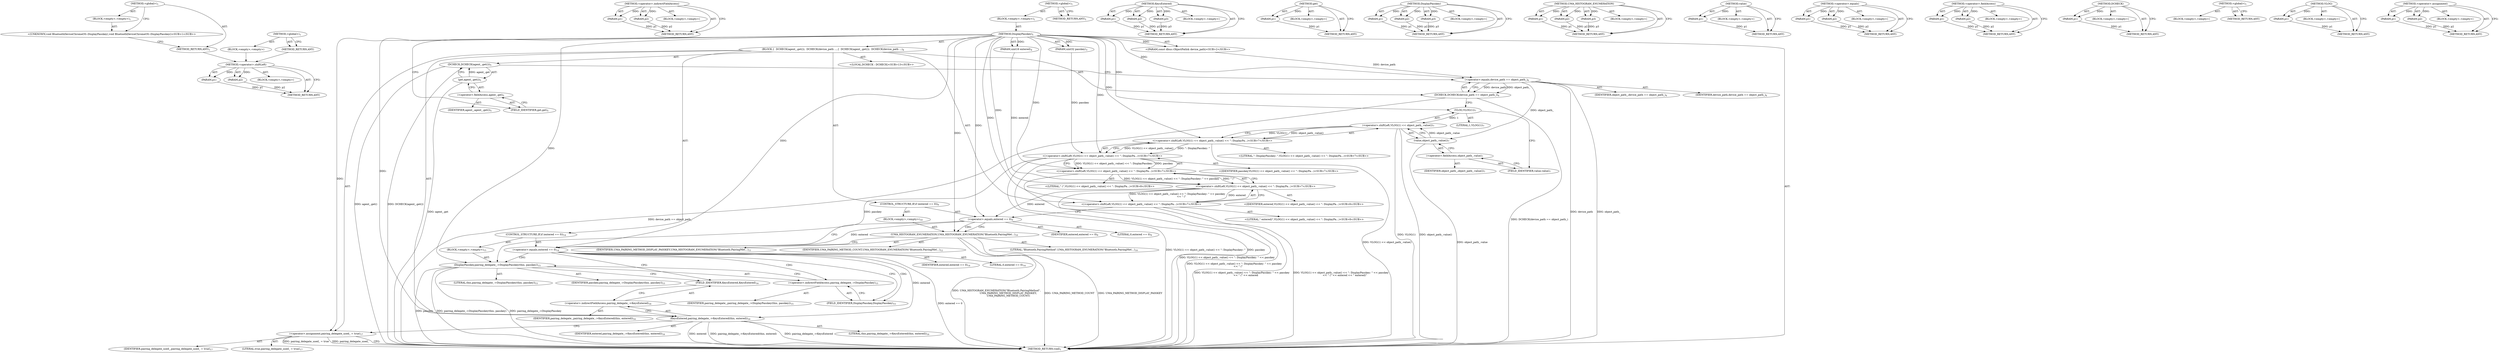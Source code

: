 digraph "&lt;global&gt;" {
vulnerable_122 [label=<(METHOD,&lt;operator&gt;.shiftLeft)>];
vulnerable_123 [label=<(PARAM,p1)>];
vulnerable_124 [label=<(PARAM,p2)>];
vulnerable_125 [label=<(BLOCK,&lt;empty&gt;,&lt;empty&gt;)>];
vulnerable_126 [label=<(METHOD_RETURN,ANY)>];
vulnerable_147 [label=<(METHOD,&lt;operator&gt;.indirectFieldAccess)>];
vulnerable_148 [label=<(PARAM,p1)>];
vulnerable_149 [label=<(PARAM,p2)>];
vulnerable_150 [label=<(BLOCK,&lt;empty&gt;,&lt;empty&gt;)>];
vulnerable_151 [label=<(METHOD_RETURN,ANY)>];
vulnerable_6 [label=<(METHOD,&lt;global&gt;)<SUB>1</SUB>>];
vulnerable_7 [label=<(BLOCK,&lt;empty&gt;,&lt;empty&gt;)<SUB>1</SUB>>];
vulnerable_8 [label=<(METHOD,DisplayPasskey)<SUB>1</SUB>>];
vulnerable_9 [label="<(PARAM,const dbus::ObjectPath&amp; device_path)<SUB>2</SUB>>"];
vulnerable_10 [label=<(PARAM,uint32 passkey)<SUB>3</SUB>>];
vulnerable_11 [label=<(PARAM,uint16 entered)<SUB>4</SUB>>];
vulnerable_12 [label=<(BLOCK,{
  DCHECK(agent_.get());
  DCHECK(device_path ...,{
  DCHECK(agent_.get());
  DCHECK(device_path ...)<SUB>4</SUB>>];
vulnerable_13 [label=<(DCHECK,DCHECK(agent_.get()))<SUB>5</SUB>>];
vulnerable_14 [label=<(get,agent_.get())<SUB>5</SUB>>];
vulnerable_15 [label=<(&lt;operator&gt;.fieldAccess,agent_.get)<SUB>5</SUB>>];
vulnerable_16 [label=<(IDENTIFIER,agent_,agent_.get())<SUB>5</SUB>>];
vulnerable_17 [label=<(FIELD_IDENTIFIER,get,get)<SUB>5</SUB>>];
vulnerable_18 [label=<(DCHECK,DCHECK(device_path == object_path_))<SUB>6</SUB>>];
vulnerable_19 [label=<(&lt;operator&gt;.equals,device_path == object_path_)<SUB>6</SUB>>];
vulnerable_20 [label=<(IDENTIFIER,device_path,device_path == object_path_)<SUB>6</SUB>>];
vulnerable_21 [label=<(IDENTIFIER,object_path_,device_path == object_path_)<SUB>6</SUB>>];
vulnerable_22 [label="<(&lt;operator&gt;.shiftLeft,VLOG(1) &lt;&lt; object_path_.value() &lt;&lt; &quot;: DisplayPa...)<SUB>7</SUB>>"];
vulnerable_23 [label="<(&lt;operator&gt;.shiftLeft,VLOG(1) &lt;&lt; object_path_.value() &lt;&lt; &quot;: DisplayPa...)<SUB>7</SUB>>"];
vulnerable_24 [label="<(&lt;operator&gt;.shiftLeft,VLOG(1) &lt;&lt; object_path_.value() &lt;&lt; &quot;: DisplayPa...)<SUB>7</SUB>>"];
vulnerable_25 [label="<(&lt;operator&gt;.shiftLeft,VLOG(1) &lt;&lt; object_path_.value() &lt;&lt; &quot;: DisplayPa...)<SUB>7</SUB>>"];
vulnerable_26 [label="<(&lt;operator&gt;.shiftLeft,VLOG(1) &lt;&lt; object_path_.value() &lt;&lt; &quot;: DisplayPa...)<SUB>7</SUB>>"];
vulnerable_27 [label=<(&lt;operator&gt;.shiftLeft,VLOG(1) &lt;&lt; object_path_.value())<SUB>7</SUB>>];
vulnerable_28 [label=<(VLOG,VLOG(1))<SUB>7</SUB>>];
vulnerable_29 [label=<(LITERAL,1,VLOG(1))<SUB>7</SUB>>];
vulnerable_30 [label=<(value,object_path_.value())<SUB>7</SUB>>];
vulnerable_31 [label=<(&lt;operator&gt;.fieldAccess,object_path_.value)<SUB>7</SUB>>];
vulnerable_32 [label=<(IDENTIFIER,object_path_,object_path_.value())<SUB>7</SUB>>];
vulnerable_33 [label=<(FIELD_IDENTIFIER,value,value)<SUB>7</SUB>>];
vulnerable_34 [label="<(LITERAL,&quot;: DisplayPasskey: &quot;,VLOG(1) &lt;&lt; object_path_.value() &lt;&lt; &quot;: DisplayPa...)<SUB>7</SUB>>"];
vulnerable_35 [label="<(IDENTIFIER,passkey,VLOG(1) &lt;&lt; object_path_.value() &lt;&lt; &quot;: DisplayPa...)<SUB>7</SUB>>"];
vulnerable_36 [label="<(LITERAL,&quot; (&quot;,VLOG(1) &lt;&lt; object_path_.value() &lt;&lt; &quot;: DisplayPa...)<SUB>8</SUB>>"];
vulnerable_37 [label="<(IDENTIFIER,entered,VLOG(1) &lt;&lt; object_path_.value() &lt;&lt; &quot;: DisplayPa...)<SUB>8</SUB>>"];
vulnerable_38 [label="<(LITERAL,&quot; entered)&quot;,VLOG(1) &lt;&lt; object_path_.value() &lt;&lt; &quot;: DisplayPa...)<SUB>8</SUB>>"];
vulnerable_39 [label=<(CONTROL_STRUCTURE,IF,if (entered == 0))<SUB>9</SUB>>];
vulnerable_40 [label=<(&lt;operator&gt;.equals,entered == 0)<SUB>9</SUB>>];
vulnerable_41 [label=<(IDENTIFIER,entered,entered == 0)<SUB>9</SUB>>];
vulnerable_42 [label=<(LITERAL,0,entered == 0)<SUB>9</SUB>>];
vulnerable_43 [label=<(BLOCK,&lt;empty&gt;,&lt;empty&gt;)<SUB>10</SUB>>];
vulnerable_44 [label=<(UMA_HISTOGRAM_ENUMERATION,UMA_HISTOGRAM_ENUMERATION(&quot;Bluetooth.PairingMet...)<SUB>10</SUB>>];
vulnerable_45 [label=<(LITERAL,&quot;Bluetooth.PairingMethod&quot;,UMA_HISTOGRAM_ENUMERATION(&quot;Bluetooth.PairingMet...)<SUB>10</SUB>>];
vulnerable_46 [label=<(IDENTIFIER,UMA_PAIRING_METHOD_DISPLAY_PASSKEY,UMA_HISTOGRAM_ENUMERATION(&quot;Bluetooth.PairingMet...)<SUB>11</SUB>>];
vulnerable_47 [label=<(IDENTIFIER,UMA_PAIRING_METHOD_COUNT,UMA_HISTOGRAM_ENUMERATION(&quot;Bluetooth.PairingMet...)<SUB>12</SUB>>];
vulnerable_48 [label="<(LOCAL,DCHECK : DCHECK)<SUB>13</SUB>>"];
vulnerable_49 [label=<(CONTROL_STRUCTURE,IF,if (entered == 0))<SUB>14</SUB>>];
vulnerable_50 [label=<(&lt;operator&gt;.equals,entered == 0)<SUB>14</SUB>>];
vulnerable_51 [label=<(IDENTIFIER,entered,entered == 0)<SUB>14</SUB>>];
vulnerable_52 [label=<(LITERAL,0,entered == 0)<SUB>14</SUB>>];
vulnerable_53 [label=<(BLOCK,&lt;empty&gt;,&lt;empty&gt;)<SUB>15</SUB>>];
vulnerable_54 [label=<(DisplayPasskey,pairing_delegate_-&gt;DisplayPasskey(this, passkey))<SUB>15</SUB>>];
vulnerable_55 [label=<(&lt;operator&gt;.indirectFieldAccess,pairing_delegate_-&gt;DisplayPasskey)<SUB>15</SUB>>];
vulnerable_56 [label=<(IDENTIFIER,pairing_delegate_,pairing_delegate_-&gt;DisplayPasskey(this, passkey))<SUB>15</SUB>>];
vulnerable_57 [label=<(FIELD_IDENTIFIER,DisplayPasskey,DisplayPasskey)<SUB>15</SUB>>];
vulnerable_58 [label=<(LITERAL,this,pairing_delegate_-&gt;DisplayPasskey(this, passkey))<SUB>15</SUB>>];
vulnerable_59 [label=<(IDENTIFIER,passkey,pairing_delegate_-&gt;DisplayPasskey(this, passkey))<SUB>15</SUB>>];
vulnerable_60 [label=<(KeysEntered,pairing_delegate_-&gt;KeysEntered(this, entered))<SUB>16</SUB>>];
vulnerable_61 [label=<(&lt;operator&gt;.indirectFieldAccess,pairing_delegate_-&gt;KeysEntered)<SUB>16</SUB>>];
vulnerable_62 [label=<(IDENTIFIER,pairing_delegate_,pairing_delegate_-&gt;KeysEntered(this, entered))<SUB>16</SUB>>];
vulnerable_63 [label=<(FIELD_IDENTIFIER,KeysEntered,KeysEntered)<SUB>16</SUB>>];
vulnerable_64 [label=<(LITERAL,this,pairing_delegate_-&gt;KeysEntered(this, entered))<SUB>16</SUB>>];
vulnerable_65 [label=<(IDENTIFIER,entered,pairing_delegate_-&gt;KeysEntered(this, entered))<SUB>16</SUB>>];
vulnerable_66 [label=<(&lt;operator&gt;.assignment,pairing_delegate_used_ = true)<SUB>17</SUB>>];
vulnerable_67 [label=<(IDENTIFIER,pairing_delegate_used_,pairing_delegate_used_ = true)<SUB>17</SUB>>];
vulnerable_68 [label=<(LITERAL,true,pairing_delegate_used_ = true)<SUB>17</SUB>>];
vulnerable_69 [label=<(METHOD_RETURN,void)<SUB>1</SUB>>];
vulnerable_71 [label=<(METHOD_RETURN,ANY)<SUB>1</SUB>>];
vulnerable_152 [label=<(METHOD,KeysEntered)>];
vulnerable_153 [label=<(PARAM,p1)>];
vulnerable_154 [label=<(PARAM,p2)>];
vulnerable_155 [label=<(PARAM,p3)>];
vulnerable_156 [label=<(BLOCK,&lt;empty&gt;,&lt;empty&gt;)>];
vulnerable_157 [label=<(METHOD_RETURN,ANY)>];
vulnerable_108 [label=<(METHOD,get)>];
vulnerable_109 [label=<(PARAM,p1)>];
vulnerable_110 [label=<(BLOCK,&lt;empty&gt;,&lt;empty&gt;)>];
vulnerable_111 [label=<(METHOD_RETURN,ANY)>];
vulnerable_141 [label=<(METHOD,DisplayPasskey)>];
vulnerable_142 [label=<(PARAM,p1)>];
vulnerable_143 [label=<(PARAM,p2)>];
vulnerable_144 [label=<(PARAM,p3)>];
vulnerable_145 [label=<(BLOCK,&lt;empty&gt;,&lt;empty&gt;)>];
vulnerable_146 [label=<(METHOD_RETURN,ANY)>];
vulnerable_135 [label=<(METHOD,UMA_HISTOGRAM_ENUMERATION)>];
vulnerable_136 [label=<(PARAM,p1)>];
vulnerable_137 [label=<(PARAM,p2)>];
vulnerable_138 [label=<(PARAM,p3)>];
vulnerable_139 [label=<(BLOCK,&lt;empty&gt;,&lt;empty&gt;)>];
vulnerable_140 [label=<(METHOD_RETURN,ANY)>];
vulnerable_131 [label=<(METHOD,value)>];
vulnerable_132 [label=<(PARAM,p1)>];
vulnerable_133 [label=<(BLOCK,&lt;empty&gt;,&lt;empty&gt;)>];
vulnerable_134 [label=<(METHOD_RETURN,ANY)>];
vulnerable_117 [label=<(METHOD,&lt;operator&gt;.equals)>];
vulnerable_118 [label=<(PARAM,p1)>];
vulnerable_119 [label=<(PARAM,p2)>];
vulnerable_120 [label=<(BLOCK,&lt;empty&gt;,&lt;empty&gt;)>];
vulnerable_121 [label=<(METHOD_RETURN,ANY)>];
vulnerable_112 [label=<(METHOD,&lt;operator&gt;.fieldAccess)>];
vulnerable_113 [label=<(PARAM,p1)>];
vulnerable_114 [label=<(PARAM,p2)>];
vulnerable_115 [label=<(BLOCK,&lt;empty&gt;,&lt;empty&gt;)>];
vulnerable_116 [label=<(METHOD_RETURN,ANY)>];
vulnerable_104 [label=<(METHOD,DCHECK)>];
vulnerable_105 [label=<(PARAM,p1)>];
vulnerable_106 [label=<(BLOCK,&lt;empty&gt;,&lt;empty&gt;)>];
vulnerable_107 [label=<(METHOD_RETURN,ANY)>];
vulnerable_98 [label=<(METHOD,&lt;global&gt;)<SUB>1</SUB>>];
vulnerable_99 [label=<(BLOCK,&lt;empty&gt;,&lt;empty&gt;)>];
vulnerable_100 [label=<(METHOD_RETURN,ANY)>];
vulnerable_127 [label=<(METHOD,VLOG)>];
vulnerable_128 [label=<(PARAM,p1)>];
vulnerable_129 [label=<(BLOCK,&lt;empty&gt;,&lt;empty&gt;)>];
vulnerable_130 [label=<(METHOD_RETURN,ANY)>];
vulnerable_158 [label=<(METHOD,&lt;operator&gt;.assignment)>];
vulnerable_159 [label=<(PARAM,p1)>];
vulnerable_160 [label=<(PARAM,p2)>];
vulnerable_161 [label=<(BLOCK,&lt;empty&gt;,&lt;empty&gt;)>];
vulnerable_162 [label=<(METHOD_RETURN,ANY)>];
fixed_6 [label=<(METHOD,&lt;global&gt;)<SUB>1</SUB>>];
fixed_7 [label=<(BLOCK,&lt;empty&gt;,&lt;empty&gt;)<SUB>1</SUB>>];
fixed_8 [label="<(UNKNOWN,void BluetoothDeviceChromeOS::DisplayPasskey(,void BluetoothDeviceChromeOS::DisplayPasskey()<SUB>1</SUB>>"];
fixed_9 [label=<(METHOD_RETURN,ANY)<SUB>1</SUB>>];
fixed_14 [label=<(METHOD,&lt;global&gt;)<SUB>1</SUB>>];
fixed_15 [label=<(BLOCK,&lt;empty&gt;,&lt;empty&gt;)>];
fixed_16 [label=<(METHOD_RETURN,ANY)>];
vulnerable_122 -> vulnerable_123  [key=0, label="AST: "];
vulnerable_122 -> vulnerable_123  [key=1, label="DDG: "];
vulnerable_122 -> vulnerable_125  [key=0, label="AST: "];
vulnerable_122 -> vulnerable_124  [key=0, label="AST: "];
vulnerable_122 -> vulnerable_124  [key=1, label="DDG: "];
vulnerable_122 -> vulnerable_126  [key=0, label="AST: "];
vulnerable_122 -> vulnerable_126  [key=1, label="CFG: "];
vulnerable_123 -> vulnerable_126  [key=0, label="DDG: p1"];
vulnerable_124 -> vulnerable_126  [key=0, label="DDG: p2"];
vulnerable_147 -> vulnerable_148  [key=0, label="AST: "];
vulnerable_147 -> vulnerable_148  [key=1, label="DDG: "];
vulnerable_147 -> vulnerable_150  [key=0, label="AST: "];
vulnerable_147 -> vulnerable_149  [key=0, label="AST: "];
vulnerable_147 -> vulnerable_149  [key=1, label="DDG: "];
vulnerable_147 -> vulnerable_151  [key=0, label="AST: "];
vulnerable_147 -> vulnerable_151  [key=1, label="CFG: "];
vulnerable_148 -> vulnerable_151  [key=0, label="DDG: p1"];
vulnerable_149 -> vulnerable_151  [key=0, label="DDG: p2"];
vulnerable_6 -> vulnerable_7  [key=0, label="AST: "];
vulnerable_6 -> vulnerable_71  [key=0, label="AST: "];
vulnerable_6 -> vulnerable_71  [key=1, label="CFG: "];
vulnerable_7 -> vulnerable_8  [key=0, label="AST: "];
vulnerable_8 -> vulnerable_9  [key=0, label="AST: "];
vulnerable_8 -> vulnerable_9  [key=1, label="DDG: "];
vulnerable_8 -> vulnerable_10  [key=0, label="AST: "];
vulnerable_8 -> vulnerable_10  [key=1, label="DDG: "];
vulnerable_8 -> vulnerable_11  [key=0, label="AST: "];
vulnerable_8 -> vulnerable_11  [key=1, label="DDG: "];
vulnerable_8 -> vulnerable_12  [key=0, label="AST: "];
vulnerable_8 -> vulnerable_69  [key=0, label="AST: "];
vulnerable_8 -> vulnerable_17  [key=0, label="CFG: "];
vulnerable_8 -> vulnerable_66  [key=0, label="DDG: "];
vulnerable_8 -> vulnerable_22  [key=0, label="DDG: "];
vulnerable_8 -> vulnerable_60  [key=0, label="DDG: "];
vulnerable_8 -> vulnerable_19  [key=0, label="DDG: "];
vulnerable_8 -> vulnerable_23  [key=0, label="DDG: "];
vulnerable_8 -> vulnerable_40  [key=0, label="DDG: "];
vulnerable_8 -> vulnerable_50  [key=0, label="DDG: "];
vulnerable_8 -> vulnerable_24  [key=0, label="DDG: "];
vulnerable_8 -> vulnerable_44  [key=0, label="DDG: "];
vulnerable_8 -> vulnerable_54  [key=0, label="DDG: "];
vulnerable_8 -> vulnerable_25  [key=0, label="DDG: "];
vulnerable_8 -> vulnerable_26  [key=0, label="DDG: "];
vulnerable_8 -> vulnerable_28  [key=0, label="DDG: "];
vulnerable_9 -> vulnerable_19  [key=0, label="DDG: device_path"];
vulnerable_10 -> vulnerable_25  [key=0, label="DDG: passkey"];
vulnerable_11 -> vulnerable_23  [key=0, label="DDG: entered"];
vulnerable_12 -> vulnerable_13  [key=0, label="AST: "];
vulnerable_12 -> vulnerable_18  [key=0, label="AST: "];
vulnerable_12 -> vulnerable_22  [key=0, label="AST: "];
vulnerable_12 -> vulnerable_39  [key=0, label="AST: "];
vulnerable_12 -> vulnerable_48  [key=0, label="AST: "];
vulnerable_12 -> vulnerable_49  [key=0, label="AST: "];
vulnerable_12 -> vulnerable_60  [key=0, label="AST: "];
vulnerable_12 -> vulnerable_66  [key=0, label="AST: "];
vulnerable_13 -> vulnerable_14  [key=0, label="AST: "];
vulnerable_13 -> vulnerable_19  [key=0, label="CFG: "];
vulnerable_13 -> vulnerable_69  [key=0, label="DDG: agent_.get()"];
vulnerable_13 -> vulnerable_69  [key=1, label="DDG: DCHECK(agent_.get())"];
vulnerable_14 -> vulnerable_15  [key=0, label="AST: "];
vulnerable_14 -> vulnerable_13  [key=0, label="CFG: "];
vulnerable_14 -> vulnerable_13  [key=1, label="DDG: agent_.get"];
vulnerable_14 -> vulnerable_69  [key=0, label="DDG: agent_.get"];
vulnerable_15 -> vulnerable_16  [key=0, label="AST: "];
vulnerable_15 -> vulnerable_17  [key=0, label="AST: "];
vulnerable_15 -> vulnerable_14  [key=0, label="CFG: "];
vulnerable_17 -> vulnerable_15  [key=0, label="CFG: "];
vulnerable_18 -> vulnerable_19  [key=0, label="AST: "];
vulnerable_18 -> vulnerable_28  [key=0, label="CFG: "];
vulnerable_18 -> vulnerable_69  [key=0, label="DDG: device_path == object_path_"];
vulnerable_18 -> vulnerable_69  [key=1, label="DDG: DCHECK(device_path == object_path_)"];
vulnerable_19 -> vulnerable_20  [key=0, label="AST: "];
vulnerable_19 -> vulnerable_21  [key=0, label="AST: "];
vulnerable_19 -> vulnerable_18  [key=0, label="CFG: "];
vulnerable_19 -> vulnerable_18  [key=1, label="DDG: device_path"];
vulnerable_19 -> vulnerable_18  [key=2, label="DDG: object_path_"];
vulnerable_19 -> vulnerable_69  [key=0, label="DDG: device_path"];
vulnerable_19 -> vulnerable_69  [key=1, label="DDG: object_path_"];
vulnerable_19 -> vulnerable_30  [key=0, label="DDG: object_path_"];
vulnerable_22 -> vulnerable_23  [key=0, label="AST: "];
vulnerable_22 -> vulnerable_38  [key=0, label="AST: "];
vulnerable_22 -> vulnerable_40  [key=0, label="CFG: "];
vulnerable_22 -> vulnerable_69  [key=0, label="DDG: VLOG(1) &lt;&lt; object_path_.value() &lt;&lt; &quot;: DisplayPasskey: &quot; &lt;&lt; passkey
          &lt;&lt; &quot; (&quot; &lt;&lt; entered"];
vulnerable_22 -> vulnerable_69  [key=1, label="DDG: VLOG(1) &lt;&lt; object_path_.value() &lt;&lt; &quot;: DisplayPasskey: &quot; &lt;&lt; passkey
          &lt;&lt; &quot; (&quot; &lt;&lt; entered &lt;&lt; &quot; entered)&quot;"];
vulnerable_23 -> vulnerable_24  [key=0, label="AST: "];
vulnerable_23 -> vulnerable_37  [key=0, label="AST: "];
vulnerable_23 -> vulnerable_22  [key=0, label="CFG: "];
vulnerable_23 -> vulnerable_22  [key=1, label="DDG: VLOG(1) &lt;&lt; object_path_.value() &lt;&lt; &quot;: DisplayPasskey: &quot; &lt;&lt; passkey
          &lt;&lt; &quot; (&quot;"];
vulnerable_23 -> vulnerable_22  [key=2, label="DDG: entered"];
vulnerable_23 -> vulnerable_69  [key=0, label="DDG: VLOG(1) &lt;&lt; object_path_.value() &lt;&lt; &quot;: DisplayPasskey: &quot; &lt;&lt; passkey
          &lt;&lt; &quot; (&quot;"];
vulnerable_23 -> vulnerable_40  [key=0, label="DDG: entered"];
vulnerable_24 -> vulnerable_25  [key=0, label="AST: "];
vulnerable_24 -> vulnerable_36  [key=0, label="AST: "];
vulnerable_24 -> vulnerable_23  [key=0, label="CFG: "];
vulnerable_24 -> vulnerable_23  [key=1, label="DDG: VLOG(1) &lt;&lt; object_path_.value() &lt;&lt; &quot;: DisplayPasskey: &quot; &lt;&lt; passkey"];
vulnerable_24 -> vulnerable_23  [key=2, label="DDG: &quot; (&quot;"];
vulnerable_24 -> vulnerable_69  [key=0, label="DDG: VLOG(1) &lt;&lt; object_path_.value() &lt;&lt; &quot;: DisplayPasskey: &quot; &lt;&lt; passkey"];
vulnerable_25 -> vulnerable_26  [key=0, label="AST: "];
vulnerable_25 -> vulnerable_35  [key=0, label="AST: "];
vulnerable_25 -> vulnerable_24  [key=0, label="CFG: "];
vulnerable_25 -> vulnerable_24  [key=1, label="DDG: VLOG(1) &lt;&lt; object_path_.value() &lt;&lt; &quot;: DisplayPasskey: &quot;"];
vulnerable_25 -> vulnerable_24  [key=2, label="DDG: passkey"];
vulnerable_25 -> vulnerable_69  [key=0, label="DDG: VLOG(1) &lt;&lt; object_path_.value() &lt;&lt; &quot;: DisplayPasskey: &quot;"];
vulnerable_25 -> vulnerable_69  [key=1, label="DDG: passkey"];
vulnerable_25 -> vulnerable_54  [key=0, label="DDG: passkey"];
vulnerable_26 -> vulnerable_27  [key=0, label="AST: "];
vulnerable_26 -> vulnerable_34  [key=0, label="AST: "];
vulnerable_26 -> vulnerable_25  [key=0, label="CFG: "];
vulnerable_26 -> vulnerable_25  [key=1, label="DDG: VLOG(1) &lt;&lt; object_path_.value()"];
vulnerable_26 -> vulnerable_25  [key=2, label="DDG: &quot;: DisplayPasskey: &quot;"];
vulnerable_26 -> vulnerable_69  [key=0, label="DDG: VLOG(1) &lt;&lt; object_path_.value()"];
vulnerable_27 -> vulnerable_28  [key=0, label="AST: "];
vulnerable_27 -> vulnerable_30  [key=0, label="AST: "];
vulnerable_27 -> vulnerable_26  [key=0, label="CFG: "];
vulnerable_27 -> vulnerable_26  [key=1, label="DDG: VLOG(1)"];
vulnerable_27 -> vulnerable_26  [key=2, label="DDG: object_path_.value()"];
vulnerable_27 -> vulnerable_69  [key=0, label="DDG: VLOG(1)"];
vulnerable_27 -> vulnerable_69  [key=1, label="DDG: object_path_.value()"];
vulnerable_28 -> vulnerable_29  [key=0, label="AST: "];
vulnerable_28 -> vulnerable_33  [key=0, label="CFG: "];
vulnerable_28 -> vulnerable_27  [key=0, label="DDG: 1"];
vulnerable_30 -> vulnerable_31  [key=0, label="AST: "];
vulnerable_30 -> vulnerable_27  [key=0, label="CFG: "];
vulnerable_30 -> vulnerable_27  [key=1, label="DDG: object_path_.value"];
vulnerable_30 -> vulnerable_69  [key=0, label="DDG: object_path_.value"];
vulnerable_31 -> vulnerable_32  [key=0, label="AST: "];
vulnerable_31 -> vulnerable_33  [key=0, label="AST: "];
vulnerable_31 -> vulnerable_30  [key=0, label="CFG: "];
vulnerable_33 -> vulnerable_31  [key=0, label="CFG: "];
vulnerable_39 -> vulnerable_40  [key=0, label="AST: "];
vulnerable_39 -> vulnerable_43  [key=0, label="AST: "];
vulnerable_40 -> vulnerable_41  [key=0, label="AST: "];
vulnerable_40 -> vulnerable_42  [key=0, label="AST: "];
vulnerable_40 -> vulnerable_44  [key=0, label="CFG: "];
vulnerable_40 -> vulnerable_44  [key=1, label="CDG: "];
vulnerable_40 -> vulnerable_50  [key=0, label="CFG: "];
vulnerable_40 -> vulnerable_50  [key=1, label="DDG: entered"];
vulnerable_43 -> vulnerable_44  [key=0, label="AST: "];
vulnerable_44 -> vulnerable_45  [key=0, label="AST: "];
vulnerable_44 -> vulnerable_46  [key=0, label="AST: "];
vulnerable_44 -> vulnerable_47  [key=0, label="AST: "];
vulnerable_44 -> vulnerable_50  [key=0, label="CFG: "];
vulnerable_44 -> vulnerable_69  [key=0, label="DDG: UMA_PAIRING_METHOD_DISPLAY_PASSKEY"];
vulnerable_44 -> vulnerable_69  [key=1, label="DDG: UMA_HISTOGRAM_ENUMERATION(&quot;Bluetooth.PairingMethod&quot;,
                              UMA_PAIRING_METHOD_DISPLAY_PASSKEY,
                              UMA_PAIRING_METHOD_COUNT)"];
vulnerable_44 -> vulnerable_69  [key=2, label="DDG: UMA_PAIRING_METHOD_COUNT"];
vulnerable_49 -> vulnerable_50  [key=0, label="AST: "];
vulnerable_49 -> vulnerable_53  [key=0, label="AST: "];
vulnerable_50 -> vulnerable_51  [key=0, label="AST: "];
vulnerable_50 -> vulnerable_52  [key=0, label="AST: "];
vulnerable_50 -> vulnerable_57  [key=0, label="CFG: "];
vulnerable_50 -> vulnerable_57  [key=1, label="CDG: "];
vulnerable_50 -> vulnerable_63  [key=0, label="CFG: "];
vulnerable_50 -> vulnerable_69  [key=0, label="DDG: entered == 0"];
vulnerable_50 -> vulnerable_60  [key=0, label="DDG: entered"];
vulnerable_50 -> vulnerable_54  [key=0, label="CDG: "];
vulnerable_50 -> vulnerable_55  [key=0, label="CDG: "];
vulnerable_53 -> vulnerable_54  [key=0, label="AST: "];
vulnerable_54 -> vulnerable_55  [key=0, label="AST: "];
vulnerable_54 -> vulnerable_58  [key=0, label="AST: "];
vulnerable_54 -> vulnerable_59  [key=0, label="AST: "];
vulnerable_54 -> vulnerable_63  [key=0, label="CFG: "];
vulnerable_54 -> vulnerable_69  [key=0, label="DDG: pairing_delegate_-&gt;DisplayPasskey"];
vulnerable_54 -> vulnerable_69  [key=1, label="DDG: passkey"];
vulnerable_54 -> vulnerable_69  [key=2, label="DDG: pairing_delegate_-&gt;DisplayPasskey(this, passkey)"];
vulnerable_55 -> vulnerable_56  [key=0, label="AST: "];
vulnerable_55 -> vulnerable_57  [key=0, label="AST: "];
vulnerable_55 -> vulnerable_54  [key=0, label="CFG: "];
vulnerable_57 -> vulnerable_55  [key=0, label="CFG: "];
vulnerable_60 -> vulnerable_61  [key=0, label="AST: "];
vulnerable_60 -> vulnerable_64  [key=0, label="AST: "];
vulnerable_60 -> vulnerable_65  [key=0, label="AST: "];
vulnerable_60 -> vulnerable_66  [key=0, label="CFG: "];
vulnerable_60 -> vulnerable_69  [key=0, label="DDG: pairing_delegate_-&gt;KeysEntered"];
vulnerable_60 -> vulnerable_69  [key=1, label="DDG: entered"];
vulnerable_60 -> vulnerable_69  [key=2, label="DDG: pairing_delegate_-&gt;KeysEntered(this, entered)"];
vulnerable_61 -> vulnerable_62  [key=0, label="AST: "];
vulnerable_61 -> vulnerable_63  [key=0, label="AST: "];
vulnerable_61 -> vulnerable_60  [key=0, label="CFG: "];
vulnerable_63 -> vulnerable_61  [key=0, label="CFG: "];
vulnerable_66 -> vulnerable_67  [key=0, label="AST: "];
vulnerable_66 -> vulnerable_68  [key=0, label="AST: "];
vulnerable_66 -> vulnerable_69  [key=0, label="CFG: "];
vulnerable_66 -> vulnerable_69  [key=1, label="DDG: pairing_delegate_used_ = true"];
vulnerable_66 -> vulnerable_69  [key=2, label="DDG: pairing_delegate_used_"];
vulnerable_152 -> vulnerable_153  [key=0, label="AST: "];
vulnerable_152 -> vulnerable_153  [key=1, label="DDG: "];
vulnerable_152 -> vulnerable_156  [key=0, label="AST: "];
vulnerable_152 -> vulnerable_154  [key=0, label="AST: "];
vulnerable_152 -> vulnerable_154  [key=1, label="DDG: "];
vulnerable_152 -> vulnerable_157  [key=0, label="AST: "];
vulnerable_152 -> vulnerable_157  [key=1, label="CFG: "];
vulnerable_152 -> vulnerable_155  [key=0, label="AST: "];
vulnerable_152 -> vulnerable_155  [key=1, label="DDG: "];
vulnerable_153 -> vulnerable_157  [key=0, label="DDG: p1"];
vulnerable_154 -> vulnerable_157  [key=0, label="DDG: p2"];
vulnerable_155 -> vulnerable_157  [key=0, label="DDG: p3"];
vulnerable_108 -> vulnerable_109  [key=0, label="AST: "];
vulnerable_108 -> vulnerable_109  [key=1, label="DDG: "];
vulnerable_108 -> vulnerable_110  [key=0, label="AST: "];
vulnerable_108 -> vulnerable_111  [key=0, label="AST: "];
vulnerable_108 -> vulnerable_111  [key=1, label="CFG: "];
vulnerable_109 -> vulnerable_111  [key=0, label="DDG: p1"];
vulnerable_141 -> vulnerable_142  [key=0, label="AST: "];
vulnerable_141 -> vulnerable_142  [key=1, label="DDG: "];
vulnerable_141 -> vulnerable_145  [key=0, label="AST: "];
vulnerable_141 -> vulnerable_143  [key=0, label="AST: "];
vulnerable_141 -> vulnerable_143  [key=1, label="DDG: "];
vulnerable_141 -> vulnerable_146  [key=0, label="AST: "];
vulnerable_141 -> vulnerable_146  [key=1, label="CFG: "];
vulnerable_141 -> vulnerable_144  [key=0, label="AST: "];
vulnerable_141 -> vulnerable_144  [key=1, label="DDG: "];
vulnerable_142 -> vulnerable_146  [key=0, label="DDG: p1"];
vulnerable_143 -> vulnerable_146  [key=0, label="DDG: p2"];
vulnerable_144 -> vulnerable_146  [key=0, label="DDG: p3"];
vulnerable_135 -> vulnerable_136  [key=0, label="AST: "];
vulnerable_135 -> vulnerable_136  [key=1, label="DDG: "];
vulnerable_135 -> vulnerable_139  [key=0, label="AST: "];
vulnerable_135 -> vulnerable_137  [key=0, label="AST: "];
vulnerable_135 -> vulnerable_137  [key=1, label="DDG: "];
vulnerable_135 -> vulnerable_140  [key=0, label="AST: "];
vulnerable_135 -> vulnerable_140  [key=1, label="CFG: "];
vulnerable_135 -> vulnerable_138  [key=0, label="AST: "];
vulnerable_135 -> vulnerable_138  [key=1, label="DDG: "];
vulnerable_136 -> vulnerable_140  [key=0, label="DDG: p1"];
vulnerable_137 -> vulnerable_140  [key=0, label="DDG: p2"];
vulnerable_138 -> vulnerable_140  [key=0, label="DDG: p3"];
vulnerable_131 -> vulnerable_132  [key=0, label="AST: "];
vulnerable_131 -> vulnerable_132  [key=1, label="DDG: "];
vulnerable_131 -> vulnerable_133  [key=0, label="AST: "];
vulnerable_131 -> vulnerable_134  [key=0, label="AST: "];
vulnerable_131 -> vulnerable_134  [key=1, label="CFG: "];
vulnerable_132 -> vulnerable_134  [key=0, label="DDG: p1"];
vulnerable_117 -> vulnerable_118  [key=0, label="AST: "];
vulnerable_117 -> vulnerable_118  [key=1, label="DDG: "];
vulnerable_117 -> vulnerable_120  [key=0, label="AST: "];
vulnerable_117 -> vulnerable_119  [key=0, label="AST: "];
vulnerable_117 -> vulnerable_119  [key=1, label="DDG: "];
vulnerable_117 -> vulnerable_121  [key=0, label="AST: "];
vulnerable_117 -> vulnerable_121  [key=1, label="CFG: "];
vulnerable_118 -> vulnerable_121  [key=0, label="DDG: p1"];
vulnerable_119 -> vulnerable_121  [key=0, label="DDG: p2"];
vulnerable_112 -> vulnerable_113  [key=0, label="AST: "];
vulnerable_112 -> vulnerable_113  [key=1, label="DDG: "];
vulnerable_112 -> vulnerable_115  [key=0, label="AST: "];
vulnerable_112 -> vulnerable_114  [key=0, label="AST: "];
vulnerable_112 -> vulnerable_114  [key=1, label="DDG: "];
vulnerable_112 -> vulnerable_116  [key=0, label="AST: "];
vulnerable_112 -> vulnerable_116  [key=1, label="CFG: "];
vulnerable_113 -> vulnerable_116  [key=0, label="DDG: p1"];
vulnerable_114 -> vulnerable_116  [key=0, label="DDG: p2"];
vulnerable_104 -> vulnerable_105  [key=0, label="AST: "];
vulnerable_104 -> vulnerable_105  [key=1, label="DDG: "];
vulnerable_104 -> vulnerable_106  [key=0, label="AST: "];
vulnerable_104 -> vulnerable_107  [key=0, label="AST: "];
vulnerable_104 -> vulnerable_107  [key=1, label="CFG: "];
vulnerable_105 -> vulnerable_107  [key=0, label="DDG: p1"];
vulnerable_98 -> vulnerable_99  [key=0, label="AST: "];
vulnerable_98 -> vulnerable_100  [key=0, label="AST: "];
vulnerable_98 -> vulnerable_100  [key=1, label="CFG: "];
vulnerable_127 -> vulnerable_128  [key=0, label="AST: "];
vulnerable_127 -> vulnerable_128  [key=1, label="DDG: "];
vulnerable_127 -> vulnerable_129  [key=0, label="AST: "];
vulnerable_127 -> vulnerable_130  [key=0, label="AST: "];
vulnerable_127 -> vulnerable_130  [key=1, label="CFG: "];
vulnerable_128 -> vulnerable_130  [key=0, label="DDG: p1"];
vulnerable_158 -> vulnerable_159  [key=0, label="AST: "];
vulnerable_158 -> vulnerable_159  [key=1, label="DDG: "];
vulnerable_158 -> vulnerable_161  [key=0, label="AST: "];
vulnerable_158 -> vulnerable_160  [key=0, label="AST: "];
vulnerable_158 -> vulnerable_160  [key=1, label="DDG: "];
vulnerable_158 -> vulnerable_162  [key=0, label="AST: "];
vulnerable_158 -> vulnerable_162  [key=1, label="CFG: "];
vulnerable_159 -> vulnerable_162  [key=0, label="DDG: p1"];
vulnerable_160 -> vulnerable_162  [key=0, label="DDG: p2"];
fixed_6 -> fixed_7  [key=0, label="AST: "];
fixed_6 -> fixed_9  [key=0, label="AST: "];
fixed_6 -> fixed_8  [key=0, label="CFG: "];
fixed_7 -> fixed_8  [key=0, label="AST: "];
fixed_8 -> fixed_9  [key=0, label="CFG: "];
fixed_9 -> vulnerable_122  [key=0];
fixed_14 -> fixed_15  [key=0, label="AST: "];
fixed_14 -> fixed_16  [key=0, label="AST: "];
fixed_14 -> fixed_16  [key=1, label="CFG: "];
fixed_15 -> vulnerable_122  [key=0];
fixed_16 -> vulnerable_122  [key=0];
}
